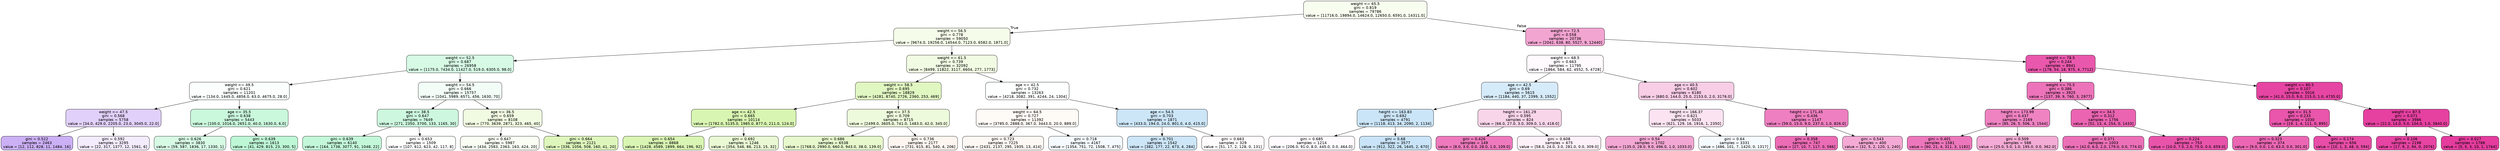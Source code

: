 digraph Tree {
node [shape=box, style="filled, rounded", color="black", fontname="helvetica"] ;
edge [fontname="helvetica"] ;
0 [label="weight <= 65.5\ngini = 0.819\nsamples = 79786\nvalue = [11716.0, 19894.0, 14624.0, 12650.0, 6591.0, 14311.0]", fillcolor="#f7fdef"] ;
1 [label="weight <= 56.5\ngini = 0.778\nsamples = 59050\nvalue = [9674.0, 19256.0, 14544.0, 7123.0, 6582.0, 1871.0]", fillcolor="#f5fcea"] ;
0 -> 1 [labeldistance=2.5, labelangle=45, headlabel="True"] ;
2 [label="weight <= 52.5\ngini = 0.687\nsamples = 26958\nvalue = [1175.0, 7434.0, 11427.0, 519.0, 6305.0, 98.0]", fillcolor="#d7fae5"] ;
1 -> 2 ;
3 [label="weight <= 49.5\ngini = 0.621\nsamples = 11201\nvalue = [134.0, 1445.0, 4856.0, 63.0, 4675.0, 28.0]", fillcolor="#fafefc"] ;
2 -> 3 ;
4 [label="weight <= 47.5\ngini = 0.568\nsamples = 5758\nvalue = [34.0, 429.0, 2205.0, 23.0, 3045.0, 22.0]", fillcolor="#e1d0f9"] ;
3 -> 4 ;
5 [label="gini = 0.522\nsamples = 2463\nvalue = [12, 112, 828, 11, 1484, 16]", fillcolor="#ccb0f5"] ;
4 -> 5 ;
6 [label="gini = 0.592\nsamples = 3295\nvalue = [22, 317, 1377, 12, 1561, 6]", fillcolor="#f3ecfd"] ;
4 -> 6 ;
7 [label="age <= 35.5\ngini = 0.638\nsamples = 5443\nvalue = [100.0, 1016.0, 2651.0, 40.0, 1630.0, 6.0]", fillcolor="#caf8dd"] ;
3 -> 7 ;
8 [label="gini = 0.626\nsamples = 3830\nvalue = [59, 587, 1836, 17, 1330, 1]", fillcolor="#d7fae5"] ;
7 -> 8 ;
9 [label="gini = 0.639\nsamples = 1613\nvalue = [41, 429, 815, 23, 300, 5]", fillcolor="#bef7d6"] ;
7 -> 9 ;
10 [label="weight <= 54.5\ngini = 0.666\nsamples = 15757\nvalue = [1041, 5989, 6571, 456, 1630, 70]", fillcolor="#f3fdf7"] ;
2 -> 10 ;
11 [label="age <= 38.5\ngini = 0.647\nsamples = 7649\nvalue = [271, 2350, 3700, 133, 1165, 30]", fillcolor="#cdf8df"] ;
10 -> 11 ;
12 [label="gini = 0.639\nsamples = 6140\nvalue = [164, 1738, 3077, 91, 1048, 22]", fillcolor="#c3f7d9"] ;
11 -> 12 ;
13 [label="gini = 0.653\nsamples = 1509\nvalue = [107, 612, 623, 42, 117, 8]", fillcolor="#fdfffd"] ;
11 -> 13 ;
14 [label="age <= 36.5\ngini = 0.659\nsamples = 8108\nvalue = [770, 3639, 2871, 323, 465, 40]", fillcolor="#f1fbe2"] ;
10 -> 14 ;
15 [label="gini = 0.647\nsamples = 5987\nvalue = [434, 2583, 2363, 163, 424, 20]", fillcolor="#f9fdf3"] ;
14 -> 15 ;
16 [label="gini = 0.664\nsamples = 2121\nvalue = [336, 1056, 508, 160, 41, 20]", fillcolor="#def6bc"] ;
14 -> 16 ;
17 [label="weight <= 61.5\ngini = 0.739\nsamples = 32092\nvalue = [8499, 11822, 3117, 6604, 277, 1773]", fillcolor="#f1fbe3"] ;
1 -> 17 ;
18 [label="weight <= 58.5\ngini = 0.695\nsamples = 18829\nvalue = [4281, 8740, 2726, 2360, 253, 469]", fillcolor="#e1f7c2"] ;
17 -> 18 ;
19 [label="age <= 42.5\ngini = 0.665\nsamples = 10114\nvalue = [1782.0, 5135.0, 1985.0, 877.0, 211.0, 124.0]", fillcolor="#d9f5b2"] ;
18 -> 19 ;
20 [label="gini = 0.654\nsamples = 8868\nvalue = [1428, 4589, 1899, 664, 196, 92]", fillcolor="#d9f5b3"] ;
19 -> 20 ;
21 [label="gini = 0.692\nsamples = 1246\nvalue = [354, 546, 86, 213, 15, 32]", fillcolor="#eaf9d4"] ;
19 -> 21 ;
22 [label="age <= 37.5\ngini = 0.709\nsamples = 8715\nvalue = [2499.0, 3605.0, 741.0, 1483.0, 42.0, 345.0]", fillcolor="#eefadc"] ;
18 -> 22 ;
23 [label="gini = 0.686\nsamples = 6538\nvalue = [1768.0, 2990.0, 660.0, 943.0, 38.0, 139.0]", fillcolor="#e6f8cc"] ;
22 -> 23 ;
24 [label="gini = 0.736\nsamples = 2177\nvalue = [731, 615, 81, 540, 4, 206]", fillcolor="#fdf6f0"] ;
22 -> 24 ;
25 [label="age <= 42.5\ngini = 0.732\nsamples = 13263\nvalue = [4218, 3082, 391, 4244, 24, 1304]", fillcolor="#feffff"] ;
17 -> 25 ;
26 [label="weight <= 64.5\ngini = 0.727\nsamples = 11392\nvalue = [3785.0, 2888.0, 367.0, 3443.0, 20.0, 889.0]", fillcolor="#fefaf6"] ;
25 -> 26 ;
27 [label="gini = 0.723\nsamples = 7225\nvalue = [2431, 2137, 295, 1935, 13, 414]", fillcolor="#fdf8f4"] ;
26 -> 27 ;
28 [label="gini = 0.718\nsamples = 4167\nvalue = [1354, 751, 72, 1508, 7, 475]", fillcolor="#f4fafe"] ;
26 -> 28 ;
29 [label="age <= 54.5\ngini = 0.703\nsamples = 1871\nvalue = [433.0, 194.0, 24.0, 801.0, 4.0, 415.0]", fillcolor="#cce6f8"] ;
25 -> 29 ;
30 [label="gini = 0.701\nsamples = 1542\nvalue = [382, 177, 22, 673, 4, 284]", fillcolor="#cde6f8"] ;
29 -> 30 ;
31 [label="gini = 0.663\nsamples = 329\nvalue = [51, 17, 2, 128, 0, 131]", fillcolor="#fffcfe"] ;
29 -> 31 ;
32 [label="weight <= 72.5\ngini = 0.558\nsamples = 20736\nvalue = [2042, 638, 80, 5527, 9, 12440]", fillcolor="#f3a5d2"] ;
0 -> 32 [labeldistance=2.5, labelangle=-45, headlabel="False"] ;
33 [label="weight <= 68.5\ngini = 0.663\nsamples = 11795\nvalue = [1864, 584, 62, 4552, 5, 4728]", fillcolor="#fefafd"] ;
32 -> 33 ;
34 [label="age <= 42.5\ngini = 0.69\nsamples = 5615\nvalue = [1184, 440, 37, 2399, 3, 1552]", fillcolor="#d6ebfa"] ;
33 -> 34 ;
35 [label="height <= 163.83\ngini = 0.692\nsamples = 4791\nvalue = [1118, 413, 34, 2090, 2, 1134]", fillcolor="#cbe5f8"] ;
34 -> 35 ;
36 [label="gini = 0.685\nsamples = 1214\nvalue = [206.0, 91.0, 8.0, 445.0, 0.0, 464.0]", fillcolor="#fefafd"] ;
35 -> 36 ;
37 [label="gini = 0.68\nsamples = 3577\nvalue = [912, 322, 26, 1645, 2, 670]", fillcolor="#c9e4f8"] ;
35 -> 37 ;
38 [label="height <= 161.29\ngini = 0.595\nsamples = 824\nvalue = [66.0, 27.0, 3.0, 309.0, 1.0, 418.0]", fillcolor="#f9d5ea"] ;
34 -> 38 ;
39 [label="gini = 0.426\nsamples = 149\nvalue = [8.0, 3.0, 0.0, 28.0, 1.0, 109.0]", fillcolor="#ee7abd"] ;
38 -> 39 ;
40 [label="gini = 0.608\nsamples = 675\nvalue = [58.0, 24.0, 3.0, 281.0, 0.0, 309.0]", fillcolor="#fdf1f8"] ;
38 -> 40 ;
41 [label="age <= 40.5\ngini = 0.602\nsamples = 6180\nvalue = [680.0, 144.0, 25.0, 2153.0, 2.0, 3176.0]", fillcolor="#f8cde6"] ;
33 -> 41 ;
42 [label="height <= 166.37\ngini = 0.621\nsamples = 5033\nvalue = [621, 129, 16, 1916, 1, 2350]", fillcolor="#fbe3f1"] ;
41 -> 42 ;
43 [label="gini = 0.54\nsamples = 1702\nvalue = [135.0, 28.0, 9.0, 496.0, 1.0, 1033.0]", fillcolor="#f3a7d3"] ;
42 -> 43 ;
44 [label="gini = 0.64\nsamples = 3331\nvalue = [486, 101, 7, 1420, 0, 1317]", fillcolor="#f5fafe"] ;
42 -> 44 ;
45 [label="height <= 171.45\ngini = 0.436\nsamples = 1147\nvalue = [59.0, 15.0, 9.0, 237.0, 1.0, 826.0]", fillcolor="#ee7fc0"] ;
41 -> 45 ;
46 [label="gini = 0.358\nsamples = 747\nvalue = [27, 10, 7, 117, 0, 586]", fillcolor="#ec6cb6"] ;
45 -> 46 ;
47 [label="gini = 0.543\nsamples = 400\nvalue = [32, 5, 2, 120, 1, 240]", fillcolor="#f4aad5"] ;
45 -> 47 ;
48 [label="weight <= 78.5\ngini = 0.244\nsamples = 8941\nvalue = [178, 54, 18, 975, 4, 7712]", fillcolor="#e958ac"] ;
32 -> 48 ;
49 [label="weight <= 75.5\ngini = 0.386\nsamples = 3925\nvalue = [137, 39, 9, 760, 3, 2977]", fillcolor="#ed74ba"] ;
48 -> 49 ;
50 [label="height <= 173.99\ngini = 0.437\nsamples = 2169\nvalue = [85, 26, 5, 506, 3, 1544]", fillcolor="#ef83c2"] ;
49 -> 50 ;
51 [label="gini = 0.401\nsamples = 1581\nvalue = [60, 21, 4, 311, 3, 1182]", fillcolor="#ed77bc"] ;
50 -> 51 ;
52 [label="gini = 0.509\nsamples = 588\nvalue = [25.0, 5.0, 1.0, 195.0, 0.0, 362.0]", fillcolor="#f4abd5"] ;
50 -> 52 ;
53 [label="age <= 34.5\ngini = 0.312\nsamples = 1756\nvalue = [52, 13, 4, 254, 0, 1433]", fillcolor="#eb64b2"] ;
49 -> 53 ;
54 [label="gini = 0.371\nsamples = 1003\nvalue = [42.0, 6.0, 2.0, 179.0, 0.0, 774.0]", fillcolor="#ec70b8"] ;
53 -> 54 ;
55 [label="gini = 0.224\nsamples = 753\nvalue = [10.0, 7.0, 2.0, 75.0, 0.0, 659.0]", fillcolor="#e954ab"] ;
53 -> 55 ;
56 [label="weight <= 80.5\ngini = 0.107\nsamples = 5016\nvalue = [41.0, 15.0, 9.0, 215.0, 1.0, 4735.0]", fillcolor="#e745a3"] ;
48 -> 56 ;
57 [label="age <= 31.5\ngini = 0.233\nsamples = 1030\nvalue = [19, 1, 4, 111, 0, 895]", fillcolor="#e956ab"] ;
56 -> 57 ;
58 [label="gini = 0.323\nsamples = 374\nvalue = [9.0, 0.0, 1.0, 63.0, 0.0, 301.0]", fillcolor="#eb67b4"] ;
57 -> 58 ;
59 [label="gini = 0.174\nsamples = 656\nvalue = [10, 1, 3, 48, 0, 594]", fillcolor="#e84da7"] ;
57 -> 59 ;
60 [label="weight <= 87.5\ngini = 0.071\nsamples = 3986\nvalue = [22.0, 14.0, 5.0, 104.0, 1.0, 3840.0]", fillcolor="#e640a1"] ;
56 -> 60 ;
61 [label="gini = 0.106\nsamples = 2198\nvalue = [17, 9, 2, 94, 0, 2076]", fillcolor="#e744a3"] ;
60 -> 61 ;
62 [label="gini = 0.027\nsamples = 1788\nvalue = [5, 5, 3, 10, 1, 1764]", fillcolor="#e53c9e"] ;
60 -> 62 ;
}